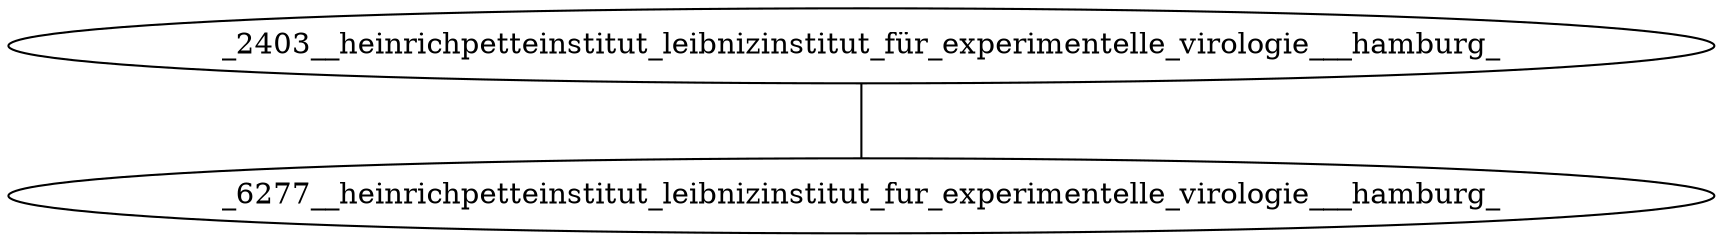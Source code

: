 graph {
_2403__heinrichpetteinstitut_leibnizinstitut_für_experimentelle_virologie___hamburg_ -- _6277__heinrichpetteinstitut_leibnizinstitut_fur_experimentelle_virologie___hamburg_
}